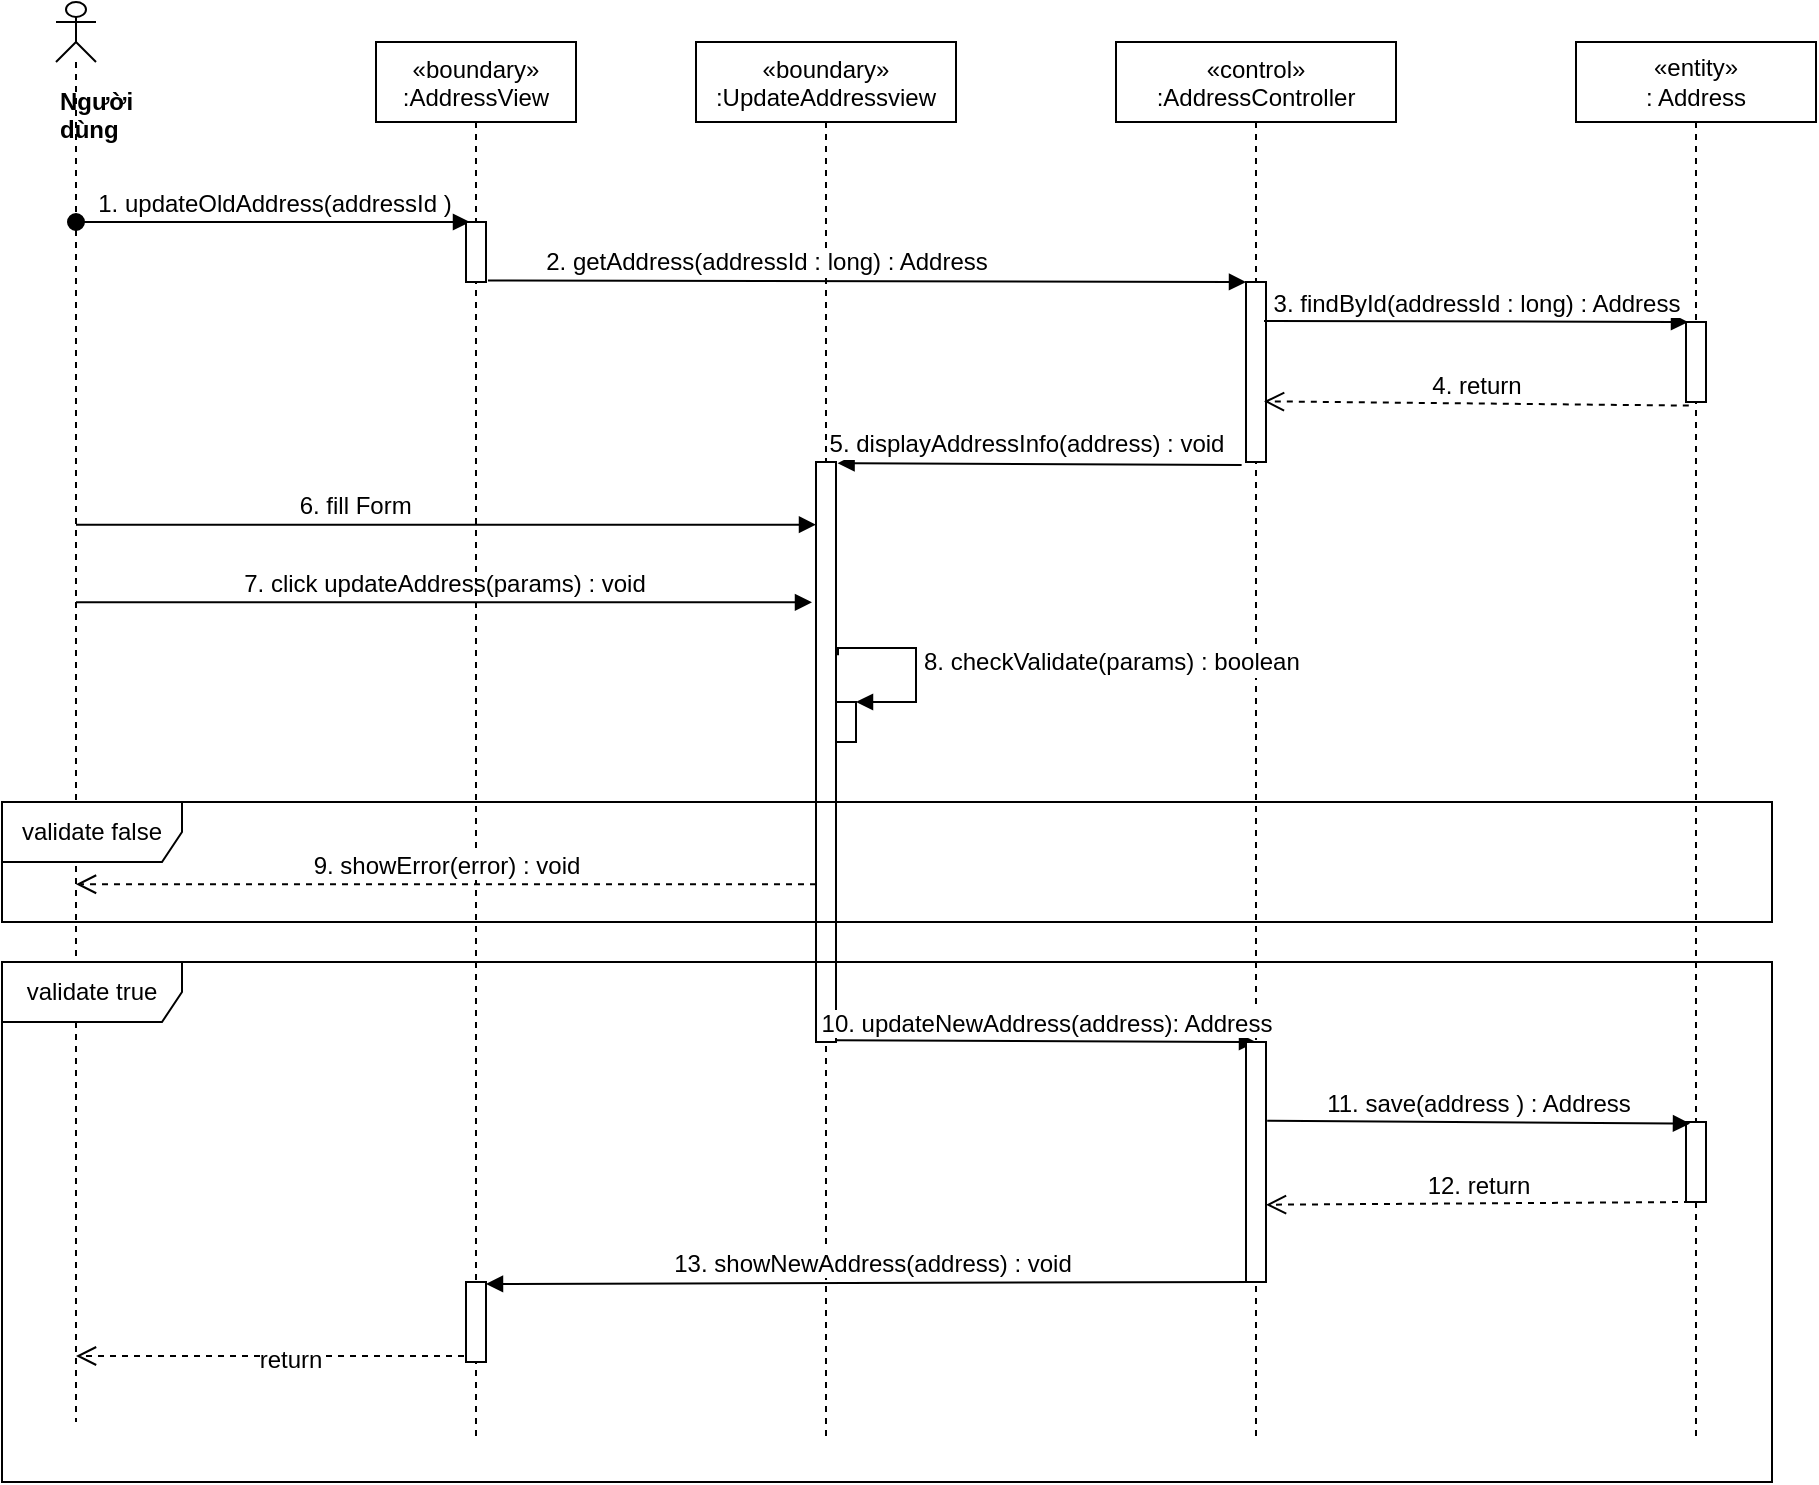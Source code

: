 <mxfile version="14.7.10" type="device"><diagram id="kgpKYQtTHZ0yAKxKKP6v" name="Page-1"><mxGraphModel dx="1888" dy="521" grid="1" gridSize="10" guides="1" tooltips="1" connect="1" arrows="1" fold="1" page="1" pageScale="1" pageWidth="850" pageHeight="1100" math="0" shadow="0"><root><mxCell id="0"/><mxCell id="1" parent="0"/><mxCell id="0-JiXTUDrd28F5XbbV1z-33" value="«boundary»&#10;:UpdateAddressview" style="shape=umlLifeline;perimeter=lifelinePerimeter;container=1;collapsible=0;recursiveResize=0;rounded=0;shadow=0;strokeWidth=1;" parent="1" vertex="1"><mxGeometry x="330" y="60" width="130" height="700" as="geometry"/></mxCell><mxCell id="0-JiXTUDrd28F5XbbV1z-34" value="" style="html=1;points=[];perimeter=orthogonalPerimeter;" parent="0-JiXTUDrd28F5XbbV1z-33" vertex="1"><mxGeometry x="60" y="210" width="10" height="290" as="geometry"/></mxCell><mxCell id="0-JiXTUDrd28F5XbbV1z-35" value="«control»&#10;:AddressController" style="shape=umlLifeline;perimeter=lifelinePerimeter;container=1;collapsible=0;recursiveResize=0;rounded=0;shadow=0;strokeWidth=1;size=40;" parent="1" vertex="1"><mxGeometry x="540" y="60" width="140" height="700" as="geometry"/></mxCell><mxCell id="0-JiXTUDrd28F5XbbV1z-36" value="&lt;div&gt;&lt;b&gt;Người dùng&lt;/b&gt;&lt;/div&gt;" style="shape=umlLifeline;participant=umlActor;perimeter=lifelinePerimeter;whiteSpace=wrap;html=1;container=1;collapsible=0;recursiveResize=0;verticalAlign=top;spacingTop=36;outlineConnect=0;align=left;size=30;" parent="1" vertex="1"><mxGeometry x="10" y="40" width="20" height="710" as="geometry"/></mxCell><mxCell id="0-JiXTUDrd28F5XbbV1z-37" value="&lt;font style=&quot;font-size: 12px&quot;&gt;1. updateOldAddress(addressId )&lt;/font&gt;" style="html=1;verticalAlign=bottom;startArrow=oval;startFill=1;endArrow=block;startSize=8;entryX=0.2;entryY=0;entryDx=0;entryDy=0;entryPerimeter=0;" parent="1" source="0-JiXTUDrd28F5XbbV1z-36" target="0-JiXTUDrd28F5XbbV1z-46" edge="1"><mxGeometry width="60" relative="1" as="geometry"><mxPoint x="390" y="220" as="sourcePoint"/><mxPoint x="450" y="220" as="targetPoint"/></mxGeometry></mxCell><mxCell id="0-JiXTUDrd28F5XbbV1z-38" value="&lt;font style=&quot;font-size: 12px&quot;&gt;6. fill Form&amp;nbsp;&lt;/font&gt;" style="html=1;verticalAlign=bottom;endArrow=block;entryX=0;entryY=0.108;entryDx=0;entryDy=0;entryPerimeter=0;" parent="1" source="0-JiXTUDrd28F5XbbV1z-36" target="0-JiXTUDrd28F5XbbV1z-34" edge="1"><mxGeometry x="-0.242" width="80" relative="1" as="geometry"><mxPoint x="380" y="220" as="sourcePoint"/><mxPoint x="310" y="211" as="targetPoint"/><mxPoint x="1" as="offset"/></mxGeometry></mxCell><mxCell id="0-JiXTUDrd28F5XbbV1z-39" value="&lt;font style=&quot;font-size: 12px&quot;&gt;7. click updateAddress(params) : void&lt;/font&gt;" style="html=1;verticalAlign=bottom;endArrow=block;entryX=-0.2;entryY=0.242;entryDx=0;entryDy=0;entryPerimeter=0;" parent="1" source="0-JiXTUDrd28F5XbbV1z-36" target="0-JiXTUDrd28F5XbbV1z-34" edge="1"><mxGeometry width="80" relative="1" as="geometry"><mxPoint x="380" y="320" as="sourcePoint"/><mxPoint x="388" y="350" as="targetPoint"/></mxGeometry></mxCell><mxCell id="0-JiXTUDrd28F5XbbV1z-40" value="&lt;font style=&quot;font-size: 12px&quot;&gt;10. updateNewAddress(address): Address&lt;/font&gt;" style="html=1;verticalAlign=bottom;endArrow=block;entryX=0.5;entryY=0;entryDx=0;entryDy=0;entryPerimeter=0;startArrow=none;exitX=1;exitY=0.997;exitDx=0;exitDy=0;exitPerimeter=0;" parent="1" source="0-JiXTUDrd28F5XbbV1z-34" target="0-JiXTUDrd28F5XbbV1z-54" edge="1"><mxGeometry width="80" relative="1" as="geometry"><mxPoint x="470" y="480" as="sourcePoint"/><mxPoint x="460" y="320" as="targetPoint"/></mxGeometry></mxCell><mxCell id="0-JiXTUDrd28F5XbbV1z-41" value="&lt;span&gt;«entity»&lt;br&gt;&lt;/span&gt;: Address" style="shape=umlLifeline;perimeter=lifelinePerimeter;whiteSpace=wrap;html=1;container=1;collapsible=0;recursiveResize=0;outlineConnect=0;" parent="1" vertex="1"><mxGeometry x="770" y="60" width="120" height="700" as="geometry"/></mxCell><mxCell id="0-JiXTUDrd28F5XbbV1z-42" value="" style="points=[];perimeter=orthogonalPerimeter;rounded=0;shadow=0;strokeWidth=1;" parent="0-JiXTUDrd28F5XbbV1z-41" vertex="1"><mxGeometry x="55" y="540" width="10" height="40" as="geometry"/></mxCell><mxCell id="0-JiXTUDrd28F5XbbV1z-43" value="&lt;font style=&quot;font-size: 12px&quot;&gt;11. save(address ) : Address&lt;/font&gt;" style="html=1;verticalAlign=bottom;endArrow=block;exitX=1.06;exitY=0.328;exitDx=0;exitDy=0;exitPerimeter=0;entryX=0.2;entryY=0.02;entryDx=0;entryDy=0;entryPerimeter=0;" parent="1" source="0-JiXTUDrd28F5XbbV1z-54" target="0-JiXTUDrd28F5XbbV1z-42" edge="1"><mxGeometry width="80" relative="1" as="geometry"><mxPoint x="590" y="400" as="sourcePoint"/><mxPoint x="750" y="500" as="targetPoint"/></mxGeometry></mxCell><mxCell id="0-JiXTUDrd28F5XbbV1z-44" value="&lt;font style=&quot;font-size: 12px&quot;&gt;12. return&lt;/font&gt;" style="html=1;verticalAlign=bottom;endArrow=open;dashed=1;endSize=8;entryX=1;entryY=0.678;entryDx=0;entryDy=0;entryPerimeter=0;exitX=0.2;exitY=1;exitDx=0;exitDy=0;exitPerimeter=0;" parent="1" source="0-JiXTUDrd28F5XbbV1z-42" target="0-JiXTUDrd28F5XbbV1z-54" edge="1"><mxGeometry relative="1" as="geometry"><mxPoint x="810" y="541" as="sourcePoint"/><mxPoint x="640" y="540" as="targetPoint"/></mxGeometry></mxCell><mxCell id="0-JiXTUDrd28F5XbbV1z-45" value="«boundary»&#10;:AddressView" style="shape=umlLifeline;perimeter=lifelinePerimeter;container=1;collapsible=0;recursiveResize=0;rounded=0;shadow=0;strokeWidth=1;" parent="1" vertex="1"><mxGeometry x="170" y="60" width="100" height="700" as="geometry"/></mxCell><mxCell id="0-JiXTUDrd28F5XbbV1z-46" value="" style="points=[];perimeter=orthogonalPerimeter;rounded=0;shadow=0;strokeWidth=1;" parent="0-JiXTUDrd28F5XbbV1z-45" vertex="1"><mxGeometry x="45" y="90" width="10" height="30" as="geometry"/></mxCell><mxCell id="0-JiXTUDrd28F5XbbV1z-47" value=".&amp;nbsp;" style="html=1;verticalAlign=bottom;endArrow=block;exitX=1.1;exitY=0.975;exitDx=0;exitDy=0;exitPerimeter=0;" parent="1" source="0-JiXTUDrd28F5XbbV1z-46" target="0-JiXTUDrd28F5XbbV1z-58" edge="1"><mxGeometry width="80" relative="1" as="geometry"><mxPoint x="220" y="180" as="sourcePoint"/><mxPoint x="530" y="180" as="targetPoint"/></mxGeometry></mxCell><mxCell id="0-JiXTUDrd28F5XbbV1z-48" value="&lt;font style=&quot;font-size: 12px&quot;&gt;2. getAddress(addressId : long) : Address&lt;/font&gt;" style="edgeLabel;html=1;align=center;verticalAlign=middle;resizable=0;points=[];" parent="0-JiXTUDrd28F5XbbV1z-47" vertex="1" connectable="0"><mxGeometry x="-0.344" y="-2" relative="1" as="geometry"><mxPoint x="14" y="-12" as="offset"/></mxGeometry></mxCell><mxCell id="0-JiXTUDrd28F5XbbV1z-49" value="" style="html=1;points=[];perimeter=orthogonalPerimeter;" parent="1" vertex="1"><mxGeometry x="400" y="390" width="10" height="20" as="geometry"/></mxCell><mxCell id="0-JiXTUDrd28F5XbbV1z-50" value="&lt;font style=&quot;font-size: 12px&quot;&gt;8. checkValidate(params) : boolean&lt;/font&gt;" style="edgeStyle=orthogonalEdgeStyle;html=1;align=left;spacingLeft=2;endArrow=block;rounded=0;entryX=1;entryY=0;exitX=1.1;exitY=0.333;exitDx=0;exitDy=0;exitPerimeter=0;" parent="1" source="0-JiXTUDrd28F5XbbV1z-34" target="0-JiXTUDrd28F5XbbV1z-49" edge="1"><mxGeometry relative="1" as="geometry"><mxPoint x="470" y="350" as="sourcePoint"/><Array as="points"><mxPoint x="440" y="363"/><mxPoint x="440" y="390"/></Array></mxGeometry></mxCell><mxCell id="0-JiXTUDrd28F5XbbV1z-51" value="&lt;font style=&quot;font-size: 12px&quot;&gt;9. showError(error) : void&lt;/font&gt;" style="html=1;verticalAlign=bottom;endArrow=open;dashed=1;endSize=8;exitX=0;exitY=0.728;exitDx=0;exitDy=0;exitPerimeter=0;" parent="1" source="0-JiXTUDrd28F5XbbV1z-34" target="0-JiXTUDrd28F5XbbV1z-36" edge="1"><mxGeometry relative="1" as="geometry"><mxPoint x="337" y="390" as="sourcePoint"/><mxPoint x="380" y="330" as="targetPoint"/></mxGeometry></mxCell><mxCell id="0-JiXTUDrd28F5XbbV1z-54" value="" style="points=[];perimeter=orthogonalPerimeter;rounded=0;shadow=0;strokeWidth=1;" parent="1" vertex="1"><mxGeometry x="605" y="560" width="10" height="120" as="geometry"/></mxCell><mxCell id="0-JiXTUDrd28F5XbbV1z-55" value="" style="html=1;points=[];perimeter=orthogonalPerimeter;" parent="1" vertex="1"><mxGeometry x="215" y="680" width="10" height="40" as="geometry"/></mxCell><mxCell id="0-JiXTUDrd28F5XbbV1z-56" value="" style="html=1;verticalAlign=bottom;endArrow=open;dashed=1;endSize=8;exitX=-0.1;exitY=0.925;exitDx=0;exitDy=0;exitPerimeter=0;" parent="1" source="0-JiXTUDrd28F5XbbV1z-55" target="0-JiXTUDrd28F5XbbV1z-36" edge="1"><mxGeometry relative="1" as="geometry"><mxPoint x="460" y="530" as="sourcePoint"/><mxPoint x="380" y="530" as="targetPoint"/></mxGeometry></mxCell><mxCell id="p-B5PDGDYLNw39Xi-kSn-3" value="return" style="edgeLabel;html=1;align=center;verticalAlign=middle;resizable=0;points=[];fontSize=12;" parent="0-JiXTUDrd28F5XbbV1z-56" vertex="1" connectable="0"><mxGeometry x="-0.105" y="2" relative="1" as="geometry"><mxPoint as="offset"/></mxGeometry></mxCell><mxCell id="0-JiXTUDrd28F5XbbV1z-58" value="" style="html=1;points=[];perimeter=orthogonalPerimeter;" parent="1" vertex="1"><mxGeometry x="605" y="180" width="10" height="90" as="geometry"/></mxCell><mxCell id="0-JiXTUDrd28F5XbbV1z-59" value="&lt;font style=&quot;font-size: 12px&quot;&gt;3. findById(addressId : long) : Address&lt;/font&gt;" style="html=1;verticalAlign=bottom;endArrow=block;entryX=0.1;entryY=0;entryDx=0;entryDy=0;entryPerimeter=0;exitX=0.9;exitY=0.216;exitDx=0;exitDy=0;exitPerimeter=0;" parent="1" source="0-JiXTUDrd28F5XbbV1z-58" target="0-JiXTUDrd28F5XbbV1z-60" edge="1"><mxGeometry width="80" relative="1" as="geometry"><mxPoint x="640" y="200" as="sourcePoint"/><mxPoint x="460" y="220" as="targetPoint"/></mxGeometry></mxCell><mxCell id="0-JiXTUDrd28F5XbbV1z-60" value="" style="html=1;points=[];perimeter=orthogonalPerimeter;" parent="1" vertex="1"><mxGeometry x="825" y="200" width="10" height="40" as="geometry"/></mxCell><mxCell id="0-JiXTUDrd28F5XbbV1z-61" value="&lt;font style=&quot;font-size: 12px&quot;&gt;4. return&lt;/font&gt;" style="html=1;verticalAlign=bottom;endArrow=open;dashed=1;endSize=8;exitX=0.14;exitY=1.045;exitDx=0;exitDy=0;exitPerimeter=0;entryX=0.9;entryY=0.663;entryDx=0;entryDy=0;entryPerimeter=0;" parent="1" source="0-JiXTUDrd28F5XbbV1z-60" target="0-JiXTUDrd28F5XbbV1z-58" edge="1"><mxGeometry relative="1" as="geometry"><mxPoint x="460" y="220" as="sourcePoint"/><mxPoint x="630" y="220" as="targetPoint"/></mxGeometry></mxCell><mxCell id="0-JiXTUDrd28F5XbbV1z-66" value="validate true" style="shape=umlFrame;whiteSpace=wrap;html=1;width=90;height=30;" parent="1" vertex="1"><mxGeometry x="-17" y="520" width="885" height="260" as="geometry"/></mxCell><mxCell id="0-JiXTUDrd28F5XbbV1z-52" value="validate false" style="shape=umlFrame;whiteSpace=wrap;html=1;width=90;height=30;" parent="1" vertex="1"><mxGeometry x="-17" y="440" width="885" height="60" as="geometry"/></mxCell><mxCell id="p-B5PDGDYLNw39Xi-kSn-2" value="&lt;font style=&quot;font-size: 12px&quot;&gt;13. showNewAddress(address) : void&lt;/font&gt;" style="html=1;verticalAlign=bottom;endArrow=block;exitX=0.5;exitY=1;exitDx=0;exitDy=0;exitPerimeter=0;entryX=1;entryY=0.025;entryDx=0;entryDy=0;entryPerimeter=0;" parent="1" source="0-JiXTUDrd28F5XbbV1z-54" target="0-JiXTUDrd28F5XbbV1z-55" edge="1"><mxGeometry width="80" relative="1" as="geometry"><mxPoint x="340" y="460" as="sourcePoint"/><mxPoint x="230" y="570" as="targetPoint"/></mxGeometry></mxCell><mxCell id="bseJnKXFatWrmKFleyGA-1" value="&lt;font style=&quot;font-size: 12px&quot;&gt;5. displayAddressInfo(address) : void&lt;/font&gt;" style="html=1;verticalAlign=bottom;endArrow=block;fontSize=13;entryX=1.08;entryY=0.002;entryDx=0;entryDy=0;entryPerimeter=0;exitX=-0.22;exitY=1.016;exitDx=0;exitDy=0;exitPerimeter=0;" edge="1" parent="1" source="0-JiXTUDrd28F5XbbV1z-58" target="0-JiXTUDrd28F5XbbV1z-34"><mxGeometry x="0.071" width="80" relative="1" as="geometry"><mxPoint x="480" y="270" as="sourcePoint"/><mxPoint x="560" y="270" as="targetPoint"/><mxPoint as="offset"/></mxGeometry></mxCell></root></mxGraphModel></diagram></mxfile>